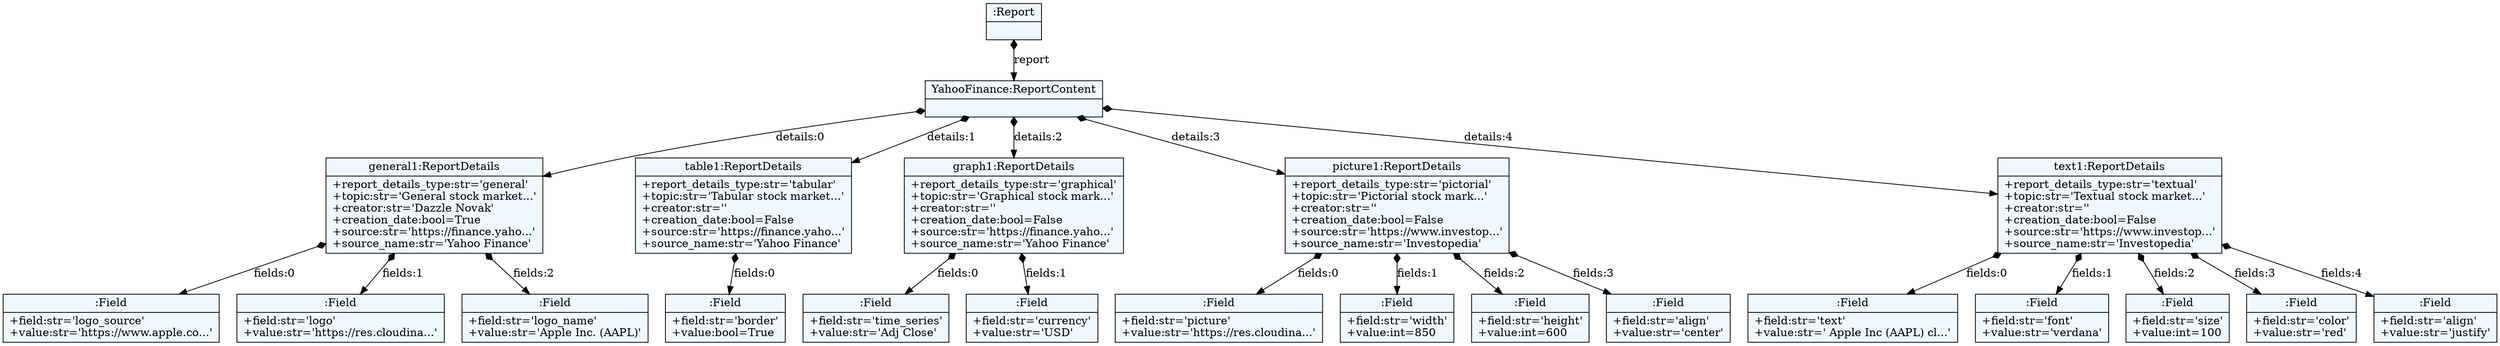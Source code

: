 
    digraph textX {
    fontname = "Bitstream Vera Sans"
    fontsize = 8
    node[
        shape=record,
        style=filled,
        fillcolor=aliceblue
    ]
    nodesep = 0.3
    edge[dir=black,arrowtail=empty]


58000888 -> 58001112 [label="report" arrowtail=diamond dir=both]
58001112 -> 58002344 [label="details:0" arrowtail=diamond dir=both]
58002344 -> 58002848 [label="fields:0" arrowtail=diamond dir=both]
58002848[label="{:Field|+field:str='logo_source'\l+value:str='https://www.apple.co...'\l}"]
58002344 -> 58002960 [label="fields:1" arrowtail=diamond dir=both]
58002960[label="{:Field|+field:str='logo'\l+value:str='https://res.cloudina...'\l}"]
58002344 -> 58003016 [label="fields:2" arrowtail=diamond dir=both]
58003016[label="{:Field|+field:str='logo_name'\l+value:str='Apple Inc. (AAPL)'\l}"]
58002344[label="{general1:ReportDetails|+report_details_type:str='general'\l+topic:str='General stock market...'\l+creator:str='Dazzle Novak'\l+creation_date:bool=True\l+source:str='https://finance.yaho...'\l+source_name:str='Yahoo Finance'\l}"]
58001112 -> 58002792 [label="details:1" arrowtail=diamond dir=both]
58002792 -> 58003072 [label="fields:0" arrowtail=diamond dir=both]
58003072[label="{:Field|+field:str='border'\l+value:bool=True\l}"]
58002792[label="{table1:ReportDetails|+report_details_type:str='tabular'\l+topic:str='Tabular stock market...'\l+creator:str=''\l+creation_date:bool=False\l+source:str='https://finance.yaho...'\l+source_name:str='Yahoo Finance'\l}"]
58001112 -> 58002904 [label="details:2" arrowtail=diamond dir=both]
58002904 -> 58003184 [label="fields:0" arrowtail=diamond dir=both]
58003184[label="{:Field|+field:str='time_series'\l+value:str='Adj Close'\l}"]
58002904 -> 58003296 [label="fields:1" arrowtail=diamond dir=both]
58003296[label="{:Field|+field:str='currency'\l+value:str='USD'\l}"]
58002904[label="{graph1:ReportDetails|+report_details_type:str='graphical'\l+topic:str='Graphical stock mark...'\l+creator:str=''\l+creation_date:bool=False\l+source:str='https://finance.yaho...'\l+source_name:str='Yahoo Finance'\l}"]
58001112 -> 58003128 [label="details:3" arrowtail=diamond dir=both]
58003128 -> 58036296 [label="fields:0" arrowtail=diamond dir=both]
58036296[label="{:Field|+field:str='picture'\l+value:str='https://res.cloudina...'\l}"]
58003128 -> 58036352 [label="fields:1" arrowtail=diamond dir=both]
58036352[label="{:Field|+field:str='width'\l+value:int=850\l}"]
58003128 -> 58036408 [label="fields:2" arrowtail=diamond dir=both]
58036408[label="{:Field|+field:str='height'\l+value:int=600\l}"]
58003128 -> 58036464 [label="fields:3" arrowtail=diamond dir=both]
58036464[label="{:Field|+field:str='align'\l+value:str='center'\l}"]
58003128[label="{picture1:ReportDetails|+report_details_type:str='pictorial'\l+topic:str='Pictorial stock mark...'\l+creator:str=''\l+creation_date:bool=False\l+source:str='https://www.investop...'\l+source_name:str='Investopedia'\l}"]
58001112 -> 58003240 [label="details:4" arrowtail=diamond dir=both]
58003240 -> 58036520 [label="fields:0" arrowtail=diamond dir=both]
58036520[label="{:Field|+field:str='text'\l+value:str=' Apple Inc (AAPL) cl...'\l}"]
58003240 -> 58036688 [label="fields:1" arrowtail=diamond dir=both]
58036688[label="{:Field|+field:str='font'\l+value:str='verdana'\l}"]
58003240 -> 58036744 [label="fields:2" arrowtail=diamond dir=both]
58036744[label="{:Field|+field:str='size'\l+value:int=100\l}"]
58003240 -> 58036800 [label="fields:3" arrowtail=diamond dir=both]
58036800[label="{:Field|+field:str='color'\l+value:str='red'\l}"]
58003240 -> 58036912 [label="fields:4" arrowtail=diamond dir=both]
58036912[label="{:Field|+field:str='align'\l+value:str='justify'\l}"]
58003240[label="{text1:ReportDetails|+report_details_type:str='textual'\l+topic:str='Textual stock market...'\l+creator:str=''\l+creation_date:bool=False\l+source:str='https://www.investop...'\l+source_name:str='Investopedia'\l}"]
58001112[label="{YahooFinance:ReportContent|}"]
58000888[label="{:Report|}"]

}
